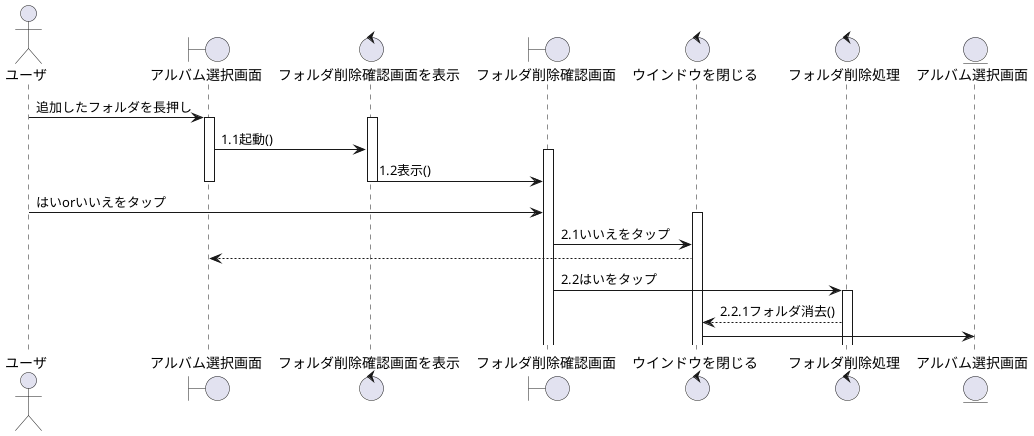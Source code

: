 @startuml フォルダ削除
actor ユーザ as u
boundary アルバム選択画面 as a
control フォルダ削除確認画面を表示 as b
boundary フォルダ削除確認画面 as c
control ウインドウを閉じる as d
control フォルダ削除処理 as e
entity アルバム選択画面 as f 


u -> a:追加したフォルダを長押し
activate a
activate b
a -> b:1.1起動()
activate c
b -> c:1.2表示()
deactivate a
deactivate b
u -> c:はいorいいえをタップ
activate d
c -> d:2.1いいえをタップ
a <-- d
c -> e:2.2はいをタップ
activate e
d <-- e:2.2.1フォルダ消去() 
d -> f

@enduml